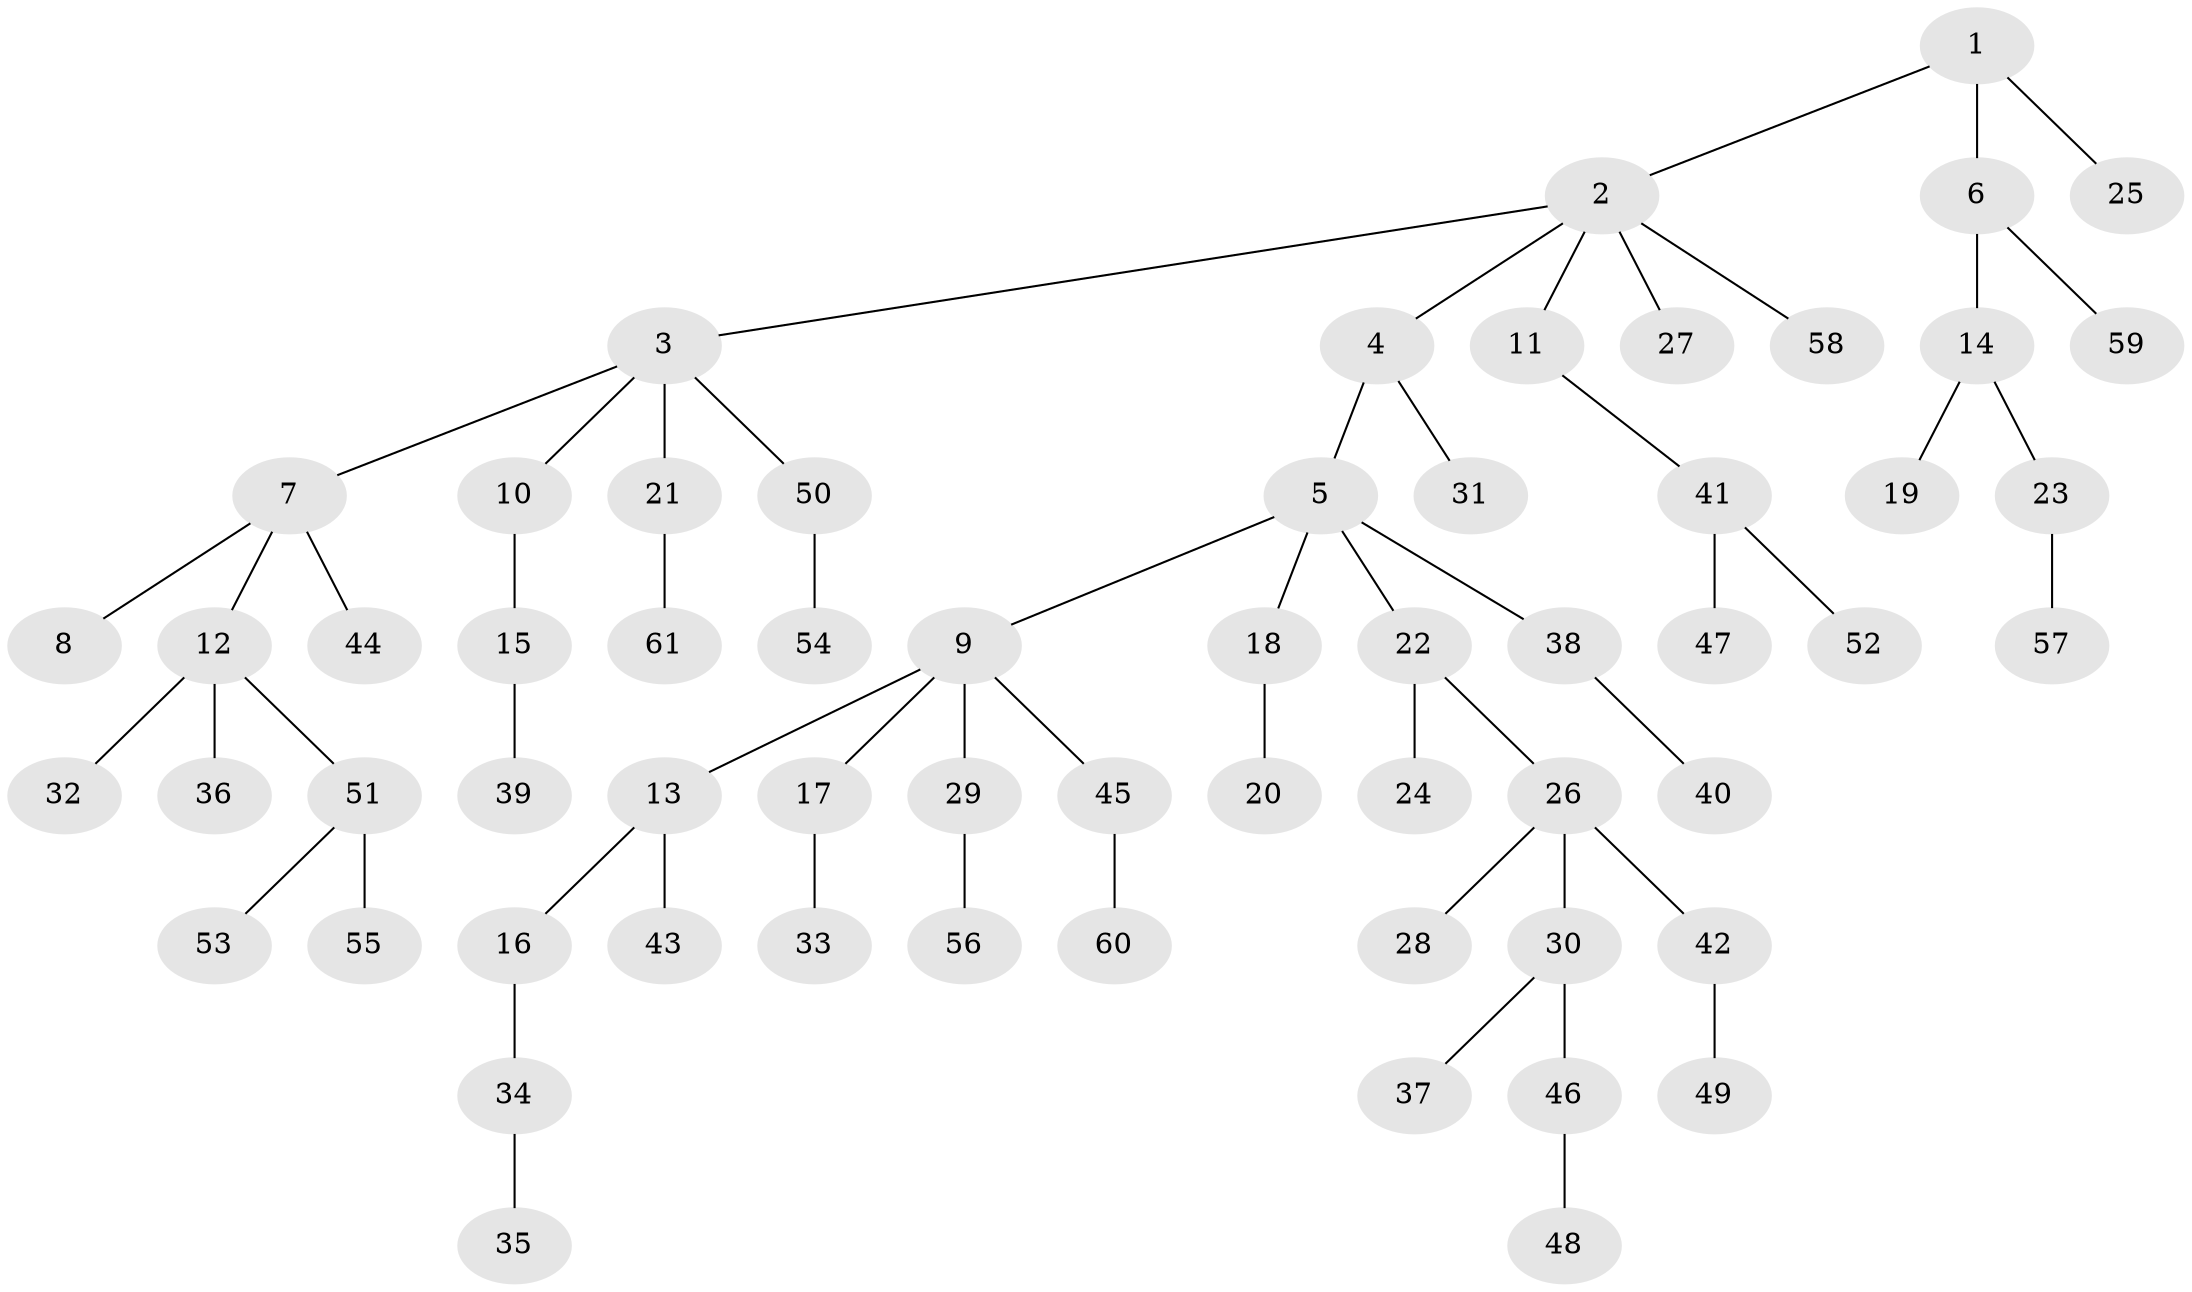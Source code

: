 // Generated by graph-tools (version 1.1) at 2025/02/03/09/25 03:02:29]
// undirected, 61 vertices, 60 edges
graph export_dot {
graph [start="1"]
  node [color=gray90,style=filled];
  1;
  2;
  3;
  4;
  5;
  6;
  7;
  8;
  9;
  10;
  11;
  12;
  13;
  14;
  15;
  16;
  17;
  18;
  19;
  20;
  21;
  22;
  23;
  24;
  25;
  26;
  27;
  28;
  29;
  30;
  31;
  32;
  33;
  34;
  35;
  36;
  37;
  38;
  39;
  40;
  41;
  42;
  43;
  44;
  45;
  46;
  47;
  48;
  49;
  50;
  51;
  52;
  53;
  54;
  55;
  56;
  57;
  58;
  59;
  60;
  61;
  1 -- 2;
  1 -- 6;
  1 -- 25;
  2 -- 3;
  2 -- 4;
  2 -- 11;
  2 -- 27;
  2 -- 58;
  3 -- 7;
  3 -- 10;
  3 -- 21;
  3 -- 50;
  4 -- 5;
  4 -- 31;
  5 -- 9;
  5 -- 18;
  5 -- 22;
  5 -- 38;
  6 -- 14;
  6 -- 59;
  7 -- 8;
  7 -- 12;
  7 -- 44;
  9 -- 13;
  9 -- 17;
  9 -- 29;
  9 -- 45;
  10 -- 15;
  11 -- 41;
  12 -- 32;
  12 -- 36;
  12 -- 51;
  13 -- 16;
  13 -- 43;
  14 -- 19;
  14 -- 23;
  15 -- 39;
  16 -- 34;
  17 -- 33;
  18 -- 20;
  21 -- 61;
  22 -- 24;
  22 -- 26;
  23 -- 57;
  26 -- 28;
  26 -- 30;
  26 -- 42;
  29 -- 56;
  30 -- 37;
  30 -- 46;
  34 -- 35;
  38 -- 40;
  41 -- 47;
  41 -- 52;
  42 -- 49;
  45 -- 60;
  46 -- 48;
  50 -- 54;
  51 -- 53;
  51 -- 55;
}
